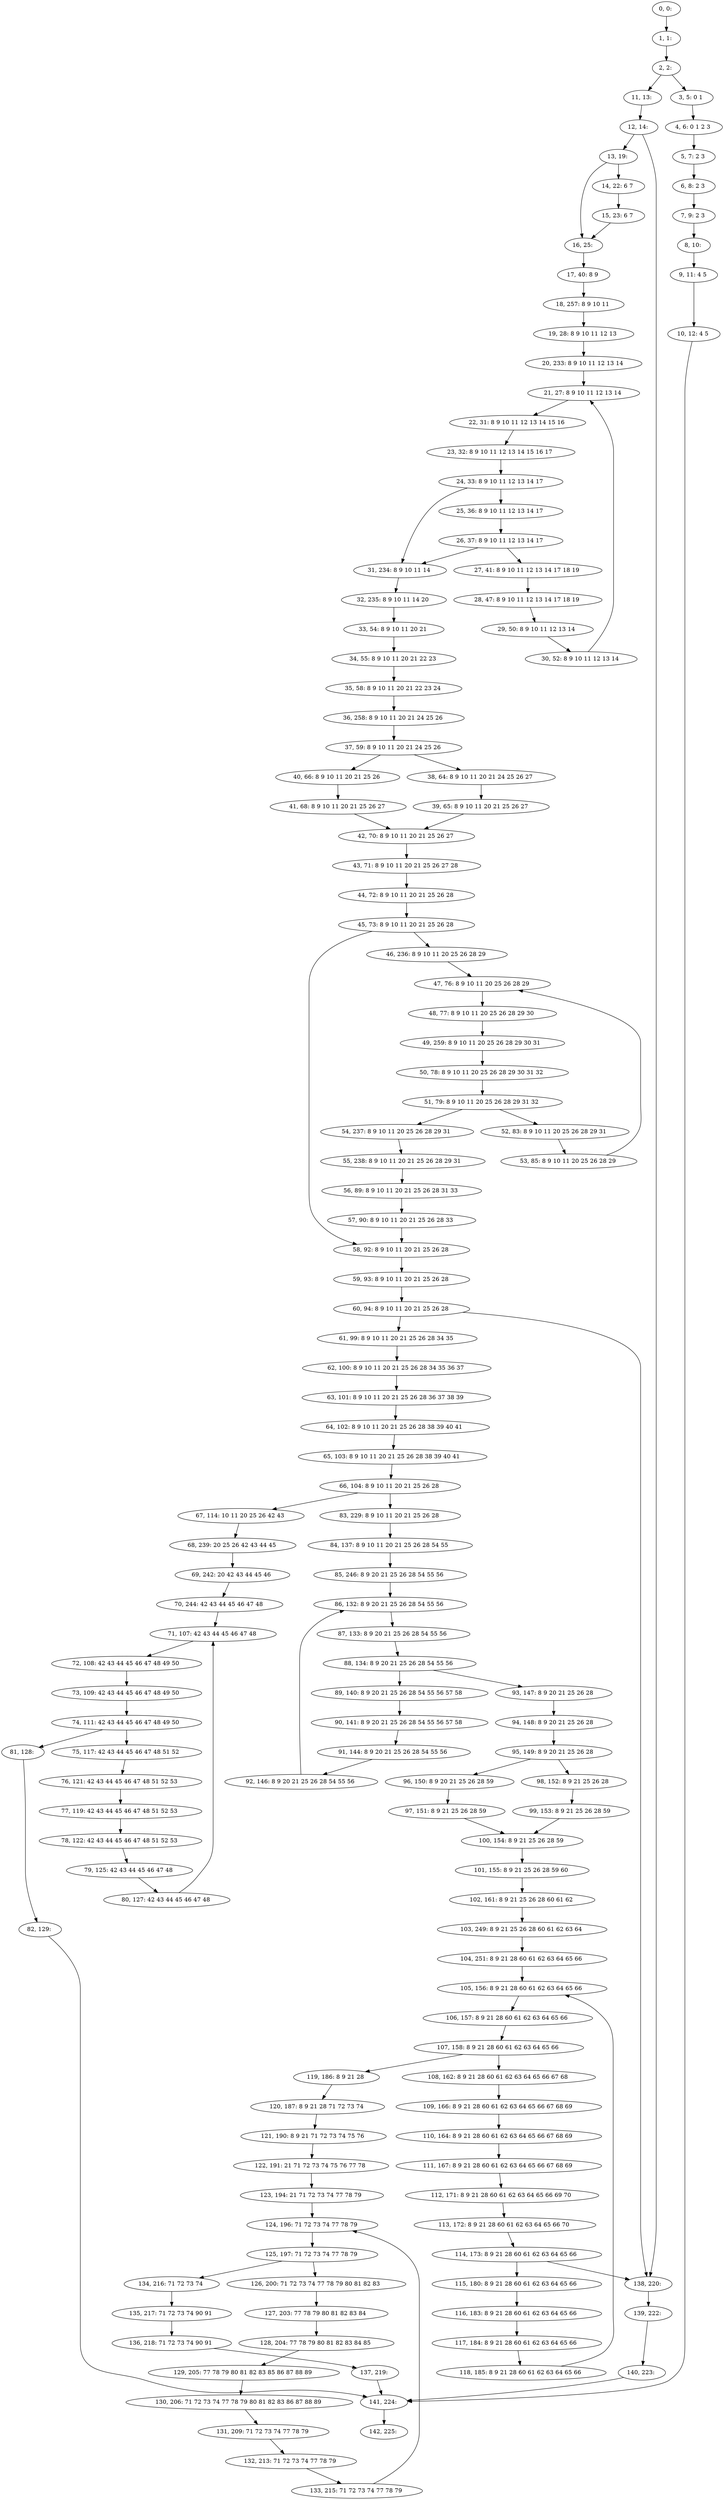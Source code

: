 digraph G {
0[label="0, 0: "];
1[label="1, 1: "];
2[label="2, 2: "];
3[label="3, 5: 0 1 "];
4[label="4, 6: 0 1 2 3 "];
5[label="5, 7: 2 3 "];
6[label="6, 8: 2 3 "];
7[label="7, 9: 2 3 "];
8[label="8, 10: "];
9[label="9, 11: 4 5 "];
10[label="10, 12: 4 5 "];
11[label="11, 13: "];
12[label="12, 14: "];
13[label="13, 19: "];
14[label="14, 22: 6 7 "];
15[label="15, 23: 6 7 "];
16[label="16, 25: "];
17[label="17, 40: 8 9 "];
18[label="18, 257: 8 9 10 11 "];
19[label="19, 28: 8 9 10 11 12 13 "];
20[label="20, 233: 8 9 10 11 12 13 14 "];
21[label="21, 27: 8 9 10 11 12 13 14 "];
22[label="22, 31: 8 9 10 11 12 13 14 15 16 "];
23[label="23, 32: 8 9 10 11 12 13 14 15 16 17 "];
24[label="24, 33: 8 9 10 11 12 13 14 17 "];
25[label="25, 36: 8 9 10 11 12 13 14 17 "];
26[label="26, 37: 8 9 10 11 12 13 14 17 "];
27[label="27, 41: 8 9 10 11 12 13 14 17 18 19 "];
28[label="28, 47: 8 9 10 11 12 13 14 17 18 19 "];
29[label="29, 50: 8 9 10 11 12 13 14 "];
30[label="30, 52: 8 9 10 11 12 13 14 "];
31[label="31, 234: 8 9 10 11 14 "];
32[label="32, 235: 8 9 10 11 14 20 "];
33[label="33, 54: 8 9 10 11 20 21 "];
34[label="34, 55: 8 9 10 11 20 21 22 23 "];
35[label="35, 58: 8 9 10 11 20 21 22 23 24 "];
36[label="36, 258: 8 9 10 11 20 21 24 25 26 "];
37[label="37, 59: 8 9 10 11 20 21 24 25 26 "];
38[label="38, 64: 8 9 10 11 20 21 24 25 26 27 "];
39[label="39, 65: 8 9 10 11 20 21 25 26 27 "];
40[label="40, 66: 8 9 10 11 20 21 25 26 "];
41[label="41, 68: 8 9 10 11 20 21 25 26 27 "];
42[label="42, 70: 8 9 10 11 20 21 25 26 27 "];
43[label="43, 71: 8 9 10 11 20 21 25 26 27 28 "];
44[label="44, 72: 8 9 10 11 20 21 25 26 28 "];
45[label="45, 73: 8 9 10 11 20 21 25 26 28 "];
46[label="46, 236: 8 9 10 11 20 25 26 28 29 "];
47[label="47, 76: 8 9 10 11 20 25 26 28 29 "];
48[label="48, 77: 8 9 10 11 20 25 26 28 29 30 "];
49[label="49, 259: 8 9 10 11 20 25 26 28 29 30 31 "];
50[label="50, 78: 8 9 10 11 20 25 26 28 29 30 31 32 "];
51[label="51, 79: 8 9 10 11 20 25 26 28 29 31 32 "];
52[label="52, 83: 8 9 10 11 20 25 26 28 29 31 "];
53[label="53, 85: 8 9 10 11 20 25 26 28 29 "];
54[label="54, 237: 8 9 10 11 20 25 26 28 29 31 "];
55[label="55, 238: 8 9 10 11 20 21 25 26 28 29 31 "];
56[label="56, 89: 8 9 10 11 20 21 25 26 28 31 33 "];
57[label="57, 90: 8 9 10 11 20 21 25 26 28 33 "];
58[label="58, 92: 8 9 10 11 20 21 25 26 28 "];
59[label="59, 93: 8 9 10 11 20 21 25 26 28 "];
60[label="60, 94: 8 9 10 11 20 21 25 26 28 "];
61[label="61, 99: 8 9 10 11 20 21 25 26 28 34 35 "];
62[label="62, 100: 8 9 10 11 20 21 25 26 28 34 35 36 37 "];
63[label="63, 101: 8 9 10 11 20 21 25 26 28 36 37 38 39 "];
64[label="64, 102: 8 9 10 11 20 21 25 26 28 38 39 40 41 "];
65[label="65, 103: 8 9 10 11 20 21 25 26 28 38 39 40 41 "];
66[label="66, 104: 8 9 10 11 20 21 25 26 28 "];
67[label="67, 114: 10 11 20 25 26 42 43 "];
68[label="68, 239: 20 25 26 42 43 44 45 "];
69[label="69, 242: 20 42 43 44 45 46 "];
70[label="70, 244: 42 43 44 45 46 47 48 "];
71[label="71, 107: 42 43 44 45 46 47 48 "];
72[label="72, 108: 42 43 44 45 46 47 48 49 50 "];
73[label="73, 109: 42 43 44 45 46 47 48 49 50 "];
74[label="74, 111: 42 43 44 45 46 47 48 49 50 "];
75[label="75, 117: 42 43 44 45 46 47 48 51 52 "];
76[label="76, 121: 42 43 44 45 46 47 48 51 52 53 "];
77[label="77, 119: 42 43 44 45 46 47 48 51 52 53 "];
78[label="78, 122: 42 43 44 45 46 47 48 51 52 53 "];
79[label="79, 125: 42 43 44 45 46 47 48 "];
80[label="80, 127: 42 43 44 45 46 47 48 "];
81[label="81, 128: "];
82[label="82, 129: "];
83[label="83, 229: 8 9 10 11 20 21 25 26 28 "];
84[label="84, 137: 8 9 10 11 20 21 25 26 28 54 55 "];
85[label="85, 246: 8 9 20 21 25 26 28 54 55 56 "];
86[label="86, 132: 8 9 20 21 25 26 28 54 55 56 "];
87[label="87, 133: 8 9 20 21 25 26 28 54 55 56 "];
88[label="88, 134: 8 9 20 21 25 26 28 54 55 56 "];
89[label="89, 140: 8 9 20 21 25 26 28 54 55 56 57 58 "];
90[label="90, 141: 8 9 20 21 25 26 28 54 55 56 57 58 "];
91[label="91, 144: 8 9 20 21 25 26 28 54 55 56 "];
92[label="92, 146: 8 9 20 21 25 26 28 54 55 56 "];
93[label="93, 147: 8 9 20 21 25 26 28 "];
94[label="94, 148: 8 9 20 21 25 26 28 "];
95[label="95, 149: 8 9 20 21 25 26 28 "];
96[label="96, 150: 8 9 20 21 25 26 28 59 "];
97[label="97, 151: 8 9 21 25 26 28 59 "];
98[label="98, 152: 8 9 21 25 26 28 "];
99[label="99, 153: 8 9 21 25 26 28 59 "];
100[label="100, 154: 8 9 21 25 26 28 59 "];
101[label="101, 155: 8 9 21 25 26 28 59 60 "];
102[label="102, 161: 8 9 21 25 26 28 60 61 62 "];
103[label="103, 249: 8 9 21 25 26 28 60 61 62 63 64 "];
104[label="104, 251: 8 9 21 28 60 61 62 63 64 65 66 "];
105[label="105, 156: 8 9 21 28 60 61 62 63 64 65 66 "];
106[label="106, 157: 8 9 21 28 60 61 62 63 64 65 66 "];
107[label="107, 158: 8 9 21 28 60 61 62 63 64 65 66 "];
108[label="108, 162: 8 9 21 28 60 61 62 63 64 65 66 67 68 "];
109[label="109, 166: 8 9 21 28 60 61 62 63 64 65 66 67 68 69 "];
110[label="110, 164: 8 9 21 28 60 61 62 63 64 65 66 67 68 69 "];
111[label="111, 167: 8 9 21 28 60 61 62 63 64 65 66 67 68 69 "];
112[label="112, 171: 8 9 21 28 60 61 62 63 64 65 66 69 70 "];
113[label="113, 172: 8 9 21 28 60 61 62 63 64 65 66 70 "];
114[label="114, 173: 8 9 21 28 60 61 62 63 64 65 66 "];
115[label="115, 180: 8 9 21 28 60 61 62 63 64 65 66 "];
116[label="116, 183: 8 9 21 28 60 61 62 63 64 65 66 "];
117[label="117, 184: 8 9 21 28 60 61 62 63 64 65 66 "];
118[label="118, 185: 8 9 21 28 60 61 62 63 64 65 66 "];
119[label="119, 186: 8 9 21 28 "];
120[label="120, 187: 8 9 21 28 71 72 73 74 "];
121[label="121, 190: 8 9 21 71 72 73 74 75 76 "];
122[label="122, 191: 21 71 72 73 74 75 76 77 78 "];
123[label="123, 194: 21 71 72 73 74 77 78 79 "];
124[label="124, 196: 71 72 73 74 77 78 79 "];
125[label="125, 197: 71 72 73 74 77 78 79 "];
126[label="126, 200: 71 72 73 74 77 78 79 80 81 82 83 "];
127[label="127, 203: 77 78 79 80 81 82 83 84 "];
128[label="128, 204: 77 78 79 80 81 82 83 84 85 "];
129[label="129, 205: 77 78 79 80 81 82 83 85 86 87 88 89 "];
130[label="130, 206: 71 72 73 74 77 78 79 80 81 82 83 86 87 88 89 "];
131[label="131, 209: 71 72 73 74 77 78 79 "];
132[label="132, 213: 71 72 73 74 77 78 79 "];
133[label="133, 215: 71 72 73 74 77 78 79 "];
134[label="134, 216: 71 72 73 74 "];
135[label="135, 217: 71 72 73 74 90 91 "];
136[label="136, 218: 71 72 73 74 90 91 "];
137[label="137, 219: "];
138[label="138, 220: "];
139[label="139, 222: "];
140[label="140, 223: "];
141[label="141, 224: "];
142[label="142, 225: "];
0->1 ;
1->2 ;
2->3 ;
2->11 ;
3->4 ;
4->5 ;
5->6 ;
6->7 ;
7->8 ;
8->9 ;
9->10 ;
10->141 ;
11->12 ;
12->13 ;
12->138 ;
13->14 ;
13->16 ;
14->15 ;
15->16 ;
16->17 ;
17->18 ;
18->19 ;
19->20 ;
20->21 ;
21->22 ;
22->23 ;
23->24 ;
24->25 ;
24->31 ;
25->26 ;
26->27 ;
26->31 ;
27->28 ;
28->29 ;
29->30 ;
30->21 ;
31->32 ;
32->33 ;
33->34 ;
34->35 ;
35->36 ;
36->37 ;
37->38 ;
37->40 ;
38->39 ;
39->42 ;
40->41 ;
41->42 ;
42->43 ;
43->44 ;
44->45 ;
45->46 ;
45->58 ;
46->47 ;
47->48 ;
48->49 ;
49->50 ;
50->51 ;
51->52 ;
51->54 ;
52->53 ;
53->47 ;
54->55 ;
55->56 ;
56->57 ;
57->58 ;
58->59 ;
59->60 ;
60->61 ;
60->138 ;
61->62 ;
62->63 ;
63->64 ;
64->65 ;
65->66 ;
66->67 ;
66->83 ;
67->68 ;
68->69 ;
69->70 ;
70->71 ;
71->72 ;
72->73 ;
73->74 ;
74->75 ;
74->81 ;
75->76 ;
76->77 ;
77->78 ;
78->79 ;
79->80 ;
80->71 ;
81->82 ;
82->141 ;
83->84 ;
84->85 ;
85->86 ;
86->87 ;
87->88 ;
88->89 ;
88->93 ;
89->90 ;
90->91 ;
91->92 ;
92->86 ;
93->94 ;
94->95 ;
95->96 ;
95->98 ;
96->97 ;
97->100 ;
98->99 ;
99->100 ;
100->101 ;
101->102 ;
102->103 ;
103->104 ;
104->105 ;
105->106 ;
106->107 ;
107->108 ;
107->119 ;
108->109 ;
109->110 ;
110->111 ;
111->112 ;
112->113 ;
113->114 ;
114->115 ;
114->138 ;
115->116 ;
116->117 ;
117->118 ;
118->105 ;
119->120 ;
120->121 ;
121->122 ;
122->123 ;
123->124 ;
124->125 ;
125->126 ;
125->134 ;
126->127 ;
127->128 ;
128->129 ;
129->130 ;
130->131 ;
131->132 ;
132->133 ;
133->124 ;
134->135 ;
135->136 ;
136->137 ;
137->141 ;
138->139 ;
139->140 ;
140->141 ;
141->142 ;
}
